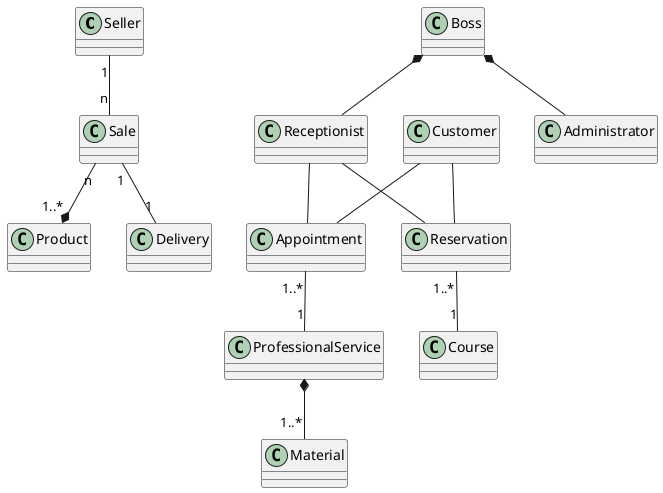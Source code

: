 @startuml
skinparam BackgroundColor transparent

Seller "1" -- "n" Sale
Sale "n" --* "1..*" Product
Sale "1" -- "1" Delivery

class Seller
class Sale
class Delivery
class Product

Boss *-- Receptionist
Boss *-- Administrator

Receptionist -- Appointment
Receptionist -- Reservation

Customer -- Appointment
Customer -- Reservation

Reservation "1..*" -- "1" Course
Appointment "1..*" -- "1" ProfessionalService
ProfessionalService *-- "1..*" Material


class Receptionist
class Appointment
class ProfessionalService
class Material
class Customer
class Reservation
class Course

@enduml